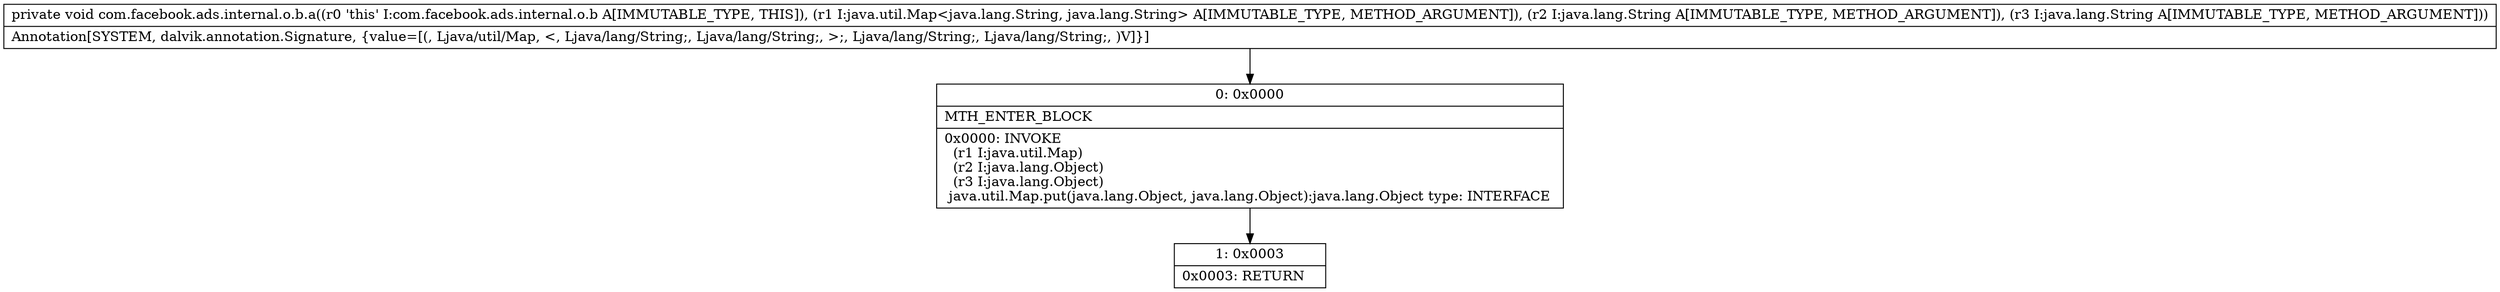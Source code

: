 digraph "CFG forcom.facebook.ads.internal.o.b.a(Ljava\/util\/Map;Ljava\/lang\/String;Ljava\/lang\/String;)V" {
Node_0 [shape=record,label="{0\:\ 0x0000|MTH_ENTER_BLOCK\l|0x0000: INVOKE  \l  (r1 I:java.util.Map)\l  (r2 I:java.lang.Object)\l  (r3 I:java.lang.Object)\l java.util.Map.put(java.lang.Object, java.lang.Object):java.lang.Object type: INTERFACE \l}"];
Node_1 [shape=record,label="{1\:\ 0x0003|0x0003: RETURN   \l}"];
MethodNode[shape=record,label="{private void com.facebook.ads.internal.o.b.a((r0 'this' I:com.facebook.ads.internal.o.b A[IMMUTABLE_TYPE, THIS]), (r1 I:java.util.Map\<java.lang.String, java.lang.String\> A[IMMUTABLE_TYPE, METHOD_ARGUMENT]), (r2 I:java.lang.String A[IMMUTABLE_TYPE, METHOD_ARGUMENT]), (r3 I:java.lang.String A[IMMUTABLE_TYPE, METHOD_ARGUMENT]))  | Annotation[SYSTEM, dalvik.annotation.Signature, \{value=[(, Ljava\/util\/Map, \<, Ljava\/lang\/String;, Ljava\/lang\/String;, \>;, Ljava\/lang\/String;, Ljava\/lang\/String;, )V]\}]\l}"];
MethodNode -> Node_0;
Node_0 -> Node_1;
}

